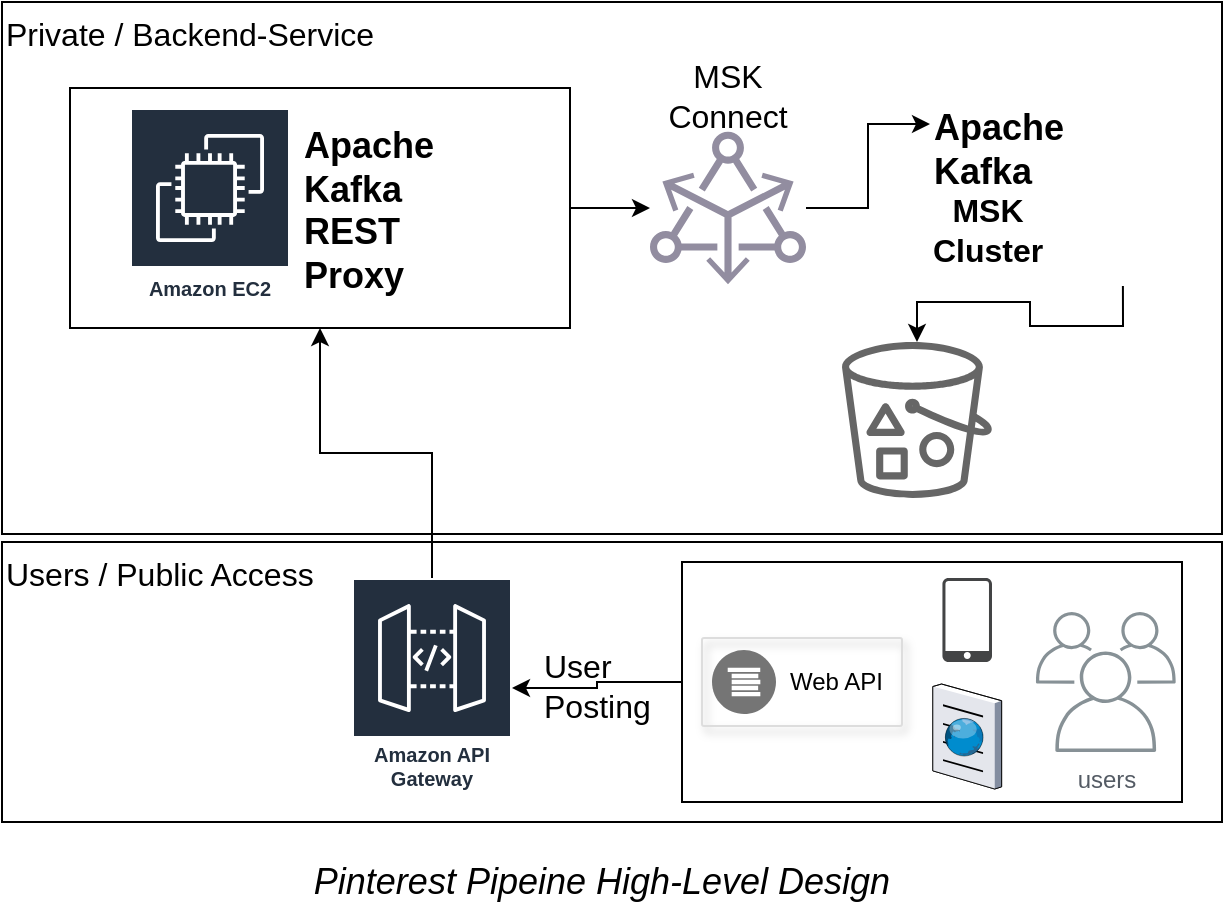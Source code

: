 <mxfile version="20.8.16" type="device"><diagram name="Page-1" id="5pSVU_KBpM742lezRSlm"><mxGraphModel dx="2074" dy="1214" grid="1" gridSize="10" guides="1" tooltips="1" connect="1" arrows="1" fold="1" page="1" pageScale="1" pageWidth="1169" pageHeight="827" math="0" shadow="0"><root><mxCell id="0"/><mxCell id="1" parent="0"/><mxCell id="0BTFATuDkRFlT0PFcDSH-32" value="" style="group" vertex="1" connectable="0" parent="1"><mxGeometry x="10" y="20" width="610" height="460" as="geometry"/></mxCell><mxCell id="0BTFATuDkRFlT0PFcDSH-12" value="" style="rounded=0;whiteSpace=wrap;html=1;fillColor=none;fontSize=16;align=left;verticalAlign=top;rotation=0;glass=0;" vertex="1" parent="0BTFATuDkRFlT0PFcDSH-32"><mxGeometry x="34" y="43" width="250" height="120" as="geometry"/></mxCell><mxCell id="0BTFATuDkRFlT0PFcDSH-1" value="Users / Public Access" style="rounded=0;whiteSpace=wrap;html=1;fillColor=none;fontSize=16;align=left;verticalAlign=top;rotation=0;glass=0;" vertex="1" parent="0BTFATuDkRFlT0PFcDSH-32"><mxGeometry y="270" width="610" height="140" as="geometry"/></mxCell><mxCell id="0BTFATuDkRFlT0PFcDSH-15" value="" style="rounded=0;whiteSpace=wrap;html=1;fillColor=none;fontSize=16;align=left;verticalAlign=top;rotation=0;glass=0;" vertex="1" parent="0BTFATuDkRFlT0PFcDSH-32"><mxGeometry x="340" y="280" width="250" height="120" as="geometry"/></mxCell><mxCell id="0BTFATuDkRFlT0PFcDSH-3" value="Private / Backend-Service" style="rounded=0;whiteSpace=wrap;html=1;fillColor=none;fontSize=16;align=left;verticalAlign=top;rotation=0;glass=0;" vertex="1" parent="0BTFATuDkRFlT0PFcDSH-32"><mxGeometry width="610" height="266" as="geometry"/></mxCell><mxCell id="_PaCRHRNhRGGMgJxP8Zr-3" value="" style="group" parent="0BTFATuDkRFlT0PFcDSH-32" vertex="1" connectable="0"><mxGeometry x="464" y="54" width="122.91" height="90" as="geometry"/></mxCell><mxCell id="_PaCRHRNhRGGMgJxP8Zr-1" value="" style="shape=image;verticalLabelPosition=bottom;labelBackgroundColor=default;verticalAlign=top;aspect=fixed;imageAspect=0;image=https://upload.wikimedia.org/wikipedia/commons/thumb/0/05/Apache_kafka.svg/64px-Apache_kafka.svg.png;" parent="_PaCRHRNhRGGMgJxP8Zr-3" vertex="1"><mxGeometry x="70.005" y="2.015" width="52.905" height="85.97" as="geometry"/></mxCell><mxCell id="_PaCRHRNhRGGMgJxP8Zr-2" value="&lt;h2 class=&quot;content-top-title&quot;&gt;Apache Kafka&lt;br&gt;&#9;&#9;&lt;/h2&gt;" style="text;whiteSpace=wrap;html=1;" parent="_PaCRHRNhRGGMgJxP8Zr-3" vertex="1"><mxGeometry y="-23.288" width="66.131" height="60.577" as="geometry"/></mxCell><mxCell id="_PaCRHRNhRGGMgJxP8Zr-6" value="MSK&lt;br&gt;Cluster" style="text;html=1;strokeColor=none;fillColor=none;align=center;verticalAlign=middle;whiteSpace=wrap;rounded=0;fontSize=16;fontStyle=1" parent="_PaCRHRNhRGGMgJxP8Zr-3" vertex="1"><mxGeometry x="8" y="49.615" width="41.539" height="20.769" as="geometry"/></mxCell><mxCell id="0BTFATuDkRFlT0PFcDSH-27" style="edgeStyle=orthogonalEdgeStyle;rounded=0;orthogonalLoop=1;jettySize=auto;html=1;exitX=1;exitY=0.5;exitDx=0;exitDy=0;exitPerimeter=0;entryX=0;entryY=0.5;entryDx=0;entryDy=0;fontSize=16;" edge="1" parent="0BTFATuDkRFlT0PFcDSH-32" source="0BTFATuDkRFlT0PFcDSH-6" target="_PaCRHRNhRGGMgJxP8Zr-2"><mxGeometry relative="1" as="geometry"/></mxCell><mxCell id="0BTFATuDkRFlT0PFcDSH-6" value="" style="sketch=0;outlineConnect=0;fontColor=#232F3E;gradientColor=none;fillColor=#928da0;strokeColor=none;dashed=0;verticalLabelPosition=bottom;verticalAlign=top;align=center;html=1;fontSize=12;fontStyle=0;aspect=fixed;pointerEvents=1;shape=mxgraph.aws4.msk_amazon_msk_connect;rounded=0;glass=0;points=[[0,0.5,0,0,0],[1,0.5,0,0,0]];" vertex="1" parent="0BTFATuDkRFlT0PFcDSH-32"><mxGeometry x="324" y="64.5" width="78" height="77" as="geometry"/></mxCell><mxCell id="0BTFATuDkRFlT0PFcDSH-7" value="" style="group" vertex="1" connectable="0" parent="0BTFATuDkRFlT0PFcDSH-32"><mxGeometry x="149" y="58" width="122.91" height="90" as="geometry"/></mxCell><mxCell id="0BTFATuDkRFlT0PFcDSH-8" value="" style="shape=image;verticalLabelPosition=bottom;labelBackgroundColor=default;verticalAlign=top;aspect=fixed;imageAspect=0;image=https://upload.wikimedia.org/wikipedia/commons/thumb/0/05/Apache_kafka.svg/64px-Apache_kafka.svg.png;" vertex="1" parent="0BTFATuDkRFlT0PFcDSH-7"><mxGeometry x="70.005" y="2.015" width="52.905" height="85.97" as="geometry"/></mxCell><mxCell id="0BTFATuDkRFlT0PFcDSH-9" value="&lt;h2 class=&quot;content-top-title&quot;&gt;Apache Kafka REST Proxy&lt;/h2&gt;" style="text;whiteSpace=wrap;html=1;" vertex="1" parent="0BTFATuDkRFlT0PFcDSH-7"><mxGeometry y="-18.288" width="66.131" height="60.577" as="geometry"/></mxCell><mxCell id="0BTFATuDkRFlT0PFcDSH-11" value="Amazon EC2" style="sketch=0;outlineConnect=0;fontColor=#232F3E;gradientColor=none;strokeColor=#ffffff;fillColor=#232F3E;dashed=0;verticalLabelPosition=middle;verticalAlign=bottom;align=center;html=1;whiteSpace=wrap;fontSize=10;fontStyle=1;spacing=3;shape=mxgraph.aws4.productIcon;prIcon=mxgraph.aws4.ec2;rounded=0;glass=0;" vertex="1" parent="0BTFATuDkRFlT0PFcDSH-32"><mxGeometry x="64" y="53" width="80" height="100" as="geometry"/></mxCell><mxCell id="0BTFATuDkRFlT0PFcDSH-26" style="edgeStyle=orthogonalEdgeStyle;rounded=0;orthogonalLoop=1;jettySize=auto;html=1;exitX=1;exitY=0.5;exitDx=0;exitDy=0;entryX=0;entryY=0.5;entryDx=0;entryDy=0;entryPerimeter=0;fontSize=16;" edge="1" parent="0BTFATuDkRFlT0PFcDSH-32" source="0BTFATuDkRFlT0PFcDSH-12" target="0BTFATuDkRFlT0PFcDSH-6"><mxGeometry relative="1" as="geometry"/></mxCell><mxCell id="0BTFATuDkRFlT0PFcDSH-13" value="" style="strokeColor=#dddddd;shadow=1;strokeWidth=1;rounded=1;absoluteArcSize=1;arcSize=2;glass=0;fontSize=16;fillColor=none;" vertex="1" parent="0BTFATuDkRFlT0PFcDSH-32"><mxGeometry x="350" y="318" width="100" height="44" as="geometry"/></mxCell><mxCell id="0BTFATuDkRFlT0PFcDSH-14" value="Web API" style="sketch=0;dashed=0;connectable=0;html=1;fillColor=#757575;strokeColor=none;shape=mxgraph.gcp2.logs_api;part=1;labelPosition=right;verticalLabelPosition=middle;align=left;verticalAlign=middle;spacingLeft=5;fontSize=12;rounded=0;glass=0;" vertex="1" parent="0BTFATuDkRFlT0PFcDSH-13"><mxGeometry y="0.5" width="32" height="32" relative="1" as="geometry"><mxPoint x="5" y="-16" as="offset"/></mxGeometry></mxCell><mxCell id="0BTFATuDkRFlT0PFcDSH-19" value="" style="sketch=0;pointerEvents=1;shadow=0;dashed=0;html=1;strokeColor=none;fillColor=#434445;aspect=fixed;labelPosition=center;verticalLabelPosition=bottom;verticalAlign=top;align=center;outlineConnect=0;shape=mxgraph.vvd.phone;rounded=0;glass=0;fontSize=16;" vertex="1" parent="0BTFATuDkRFlT0PFcDSH-32"><mxGeometry x="470.22" y="288" width="24.78" height="42" as="geometry"/></mxCell><mxCell id="0BTFATuDkRFlT0PFcDSH-20" value="" style="verticalLabelPosition=bottom;sketch=0;aspect=fixed;html=1;verticalAlign=top;strokeColor=none;align=center;outlineConnect=0;shape=mxgraph.citrix.browser;rounded=0;glass=0;fontSize=16;fillColor=none;" vertex="1" parent="0BTFATuDkRFlT0PFcDSH-32"><mxGeometry x="465.41" y="341" width="34.4" height="52.5" as="geometry"/></mxCell><mxCell id="0BTFATuDkRFlT0PFcDSH-23" value="User Posting" style="text;strokeColor=none;fillColor=none;align=left;verticalAlign=middle;spacingLeft=4;spacingRight=4;overflow=hidden;points=[[0,0.5],[1,0.5]];portConstraint=eastwest;rotatable=0;whiteSpace=wrap;html=1;fontSize=16;" vertex="1" parent="0BTFATuDkRFlT0PFcDSH-32"><mxGeometry x="265" y="314" width="80" height="56.25" as="geometry"/></mxCell><mxCell id="0BTFATuDkRFlT0PFcDSH-25" style="edgeStyle=orthogonalEdgeStyle;rounded=0;orthogonalLoop=1;jettySize=auto;html=1;exitX=0.5;exitY=0;exitDx=0;exitDy=0;exitPerimeter=0;fontSize=16;" edge="1" parent="0BTFATuDkRFlT0PFcDSH-32" source="0BTFATuDkRFlT0PFcDSH-5" target="0BTFATuDkRFlT0PFcDSH-12"><mxGeometry relative="1" as="geometry"/></mxCell><mxCell id="0BTFATuDkRFlT0PFcDSH-5" value="Amazon API Gateway" style="sketch=0;outlineConnect=0;fontColor=#232F3E;gradientColor=none;strokeColor=#ffffff;fillColor=#232F3E;dashed=0;verticalLabelPosition=middle;verticalAlign=bottom;align=center;html=1;whiteSpace=wrap;fontSize=10;fontStyle=1;spacing=3;shape=mxgraph.aws4.productIcon;prIcon=mxgraph.aws4.api_gateway;rounded=0;glass=0;points=[[0.5,0,0,0,0]];" vertex="1" parent="0BTFATuDkRFlT0PFcDSH-32"><mxGeometry x="175" y="288" width="80" height="110" as="geometry"/></mxCell><mxCell id="0BTFATuDkRFlT0PFcDSH-22" style="edgeStyle=orthogonalEdgeStyle;rounded=0;orthogonalLoop=1;jettySize=auto;html=1;exitX=0;exitY=0.5;exitDx=0;exitDy=0;fontSize=16;" edge="1" parent="0BTFATuDkRFlT0PFcDSH-32" source="0BTFATuDkRFlT0PFcDSH-15" target="0BTFATuDkRFlT0PFcDSH-5"><mxGeometry relative="1" as="geometry"/></mxCell><mxCell id="0BTFATuDkRFlT0PFcDSH-28" value="MSK Connect" style="text;html=1;strokeColor=none;fillColor=none;align=center;verticalAlign=middle;whiteSpace=wrap;rounded=0;fontSize=16;" vertex="1" parent="0BTFATuDkRFlT0PFcDSH-32"><mxGeometry x="333" y="31.5" width="60" height="30" as="geometry"/></mxCell><mxCell id="0BTFATuDkRFlT0PFcDSH-29" value="" style="sketch=0;outlineConnect=0;fontColor=#232F3E;gradientColor=none;fillColor=#666666;strokeColor=none;dashed=0;verticalLabelPosition=bottom;verticalAlign=top;align=center;html=1;fontSize=12;fontStyle=0;aspect=fixed;pointerEvents=1;shape=mxgraph.aws4.bucket_with_objects;rounded=0;glass=0;" vertex="1" parent="0BTFATuDkRFlT0PFcDSH-32"><mxGeometry x="420" y="170" width="75" height="78" as="geometry"/></mxCell><mxCell id="0BTFATuDkRFlT0PFcDSH-30" style="edgeStyle=orthogonalEdgeStyle;rounded=0;orthogonalLoop=1;jettySize=auto;html=1;exitX=0.5;exitY=1;exitDx=0;exitDy=0;fontSize=16;" edge="1" parent="0BTFATuDkRFlT0PFcDSH-32" source="_PaCRHRNhRGGMgJxP8Zr-1" target="0BTFATuDkRFlT0PFcDSH-29"><mxGeometry relative="1" as="geometry"/></mxCell><mxCell id="0BTFATuDkRFlT0PFcDSH-31" value="Pinterest Pipeine High-Level Design" style="text;html=1;strokeColor=none;fillColor=none;align=center;verticalAlign=middle;whiteSpace=wrap;rounded=0;fontSize=18;fontStyle=2" vertex="1" parent="0BTFATuDkRFlT0PFcDSH-32"><mxGeometry x="135.91" y="420" width="328.09" height="40" as="geometry"/></mxCell><mxCell id="0BTFATuDkRFlT0PFcDSH-33" value="users" style="sketch=0;outlineConnect=0;gradientColor=none;fontColor=#545B64;strokeColor=none;fillColor=#879196;dashed=0;verticalLabelPosition=bottom;verticalAlign=top;align=center;html=1;fontSize=12;fontStyle=0;aspect=fixed;shape=mxgraph.aws4.illustration_users;pointerEvents=1;rounded=0;glass=0;" vertex="1" parent="0BTFATuDkRFlT0PFcDSH-32"><mxGeometry x="516.91" y="305" width="70" height="70" as="geometry"/></mxCell></root></mxGraphModel></diagram></mxfile>